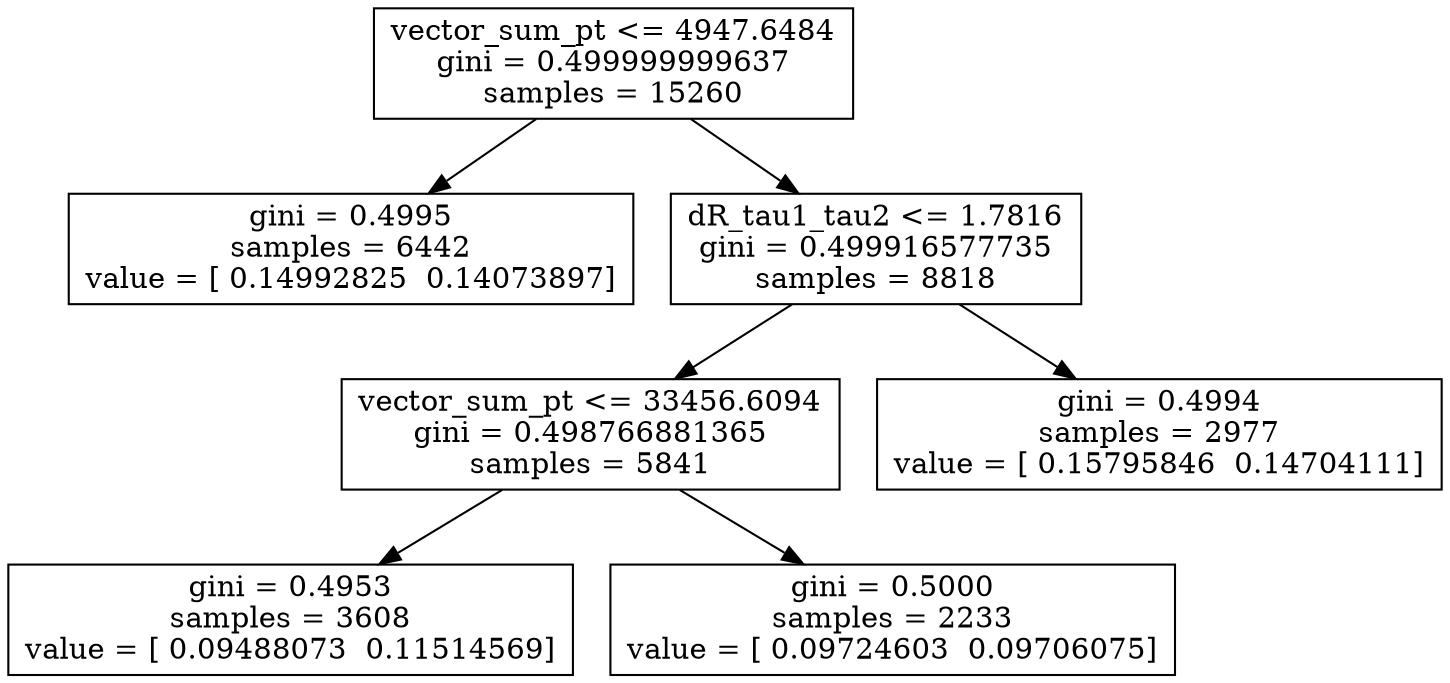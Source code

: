 digraph Tree {
0 [label="vector_sum_pt <= 4947.6484\ngini = 0.499999999637\nsamples = 15260", shape="box"] ;
1 [label="gini = 0.4995\nsamples = 6442\nvalue = [ 0.14992825  0.14073897]", shape="box"] ;
0 -> 1 ;
2 [label="dR_tau1_tau2 <= 1.7816\ngini = 0.499916577735\nsamples = 8818", shape="box"] ;
0 -> 2 ;
3 [label="vector_sum_pt <= 33456.6094\ngini = 0.498766881365\nsamples = 5841", shape="box"] ;
2 -> 3 ;
4 [label="gini = 0.4953\nsamples = 3608\nvalue = [ 0.09488073  0.11514569]", shape="box"] ;
3 -> 4 ;
5 [label="gini = 0.5000\nsamples = 2233\nvalue = [ 0.09724603  0.09706075]", shape="box"] ;
3 -> 5 ;
6 [label="gini = 0.4994\nsamples = 2977\nvalue = [ 0.15795846  0.14704111]", shape="box"] ;
2 -> 6 ;
}